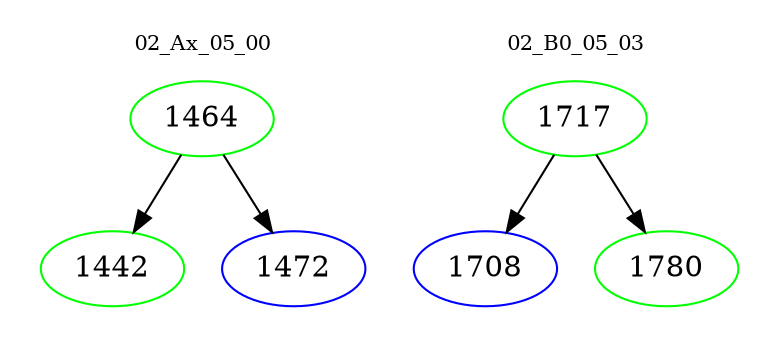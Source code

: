 digraph{
subgraph cluster_0 {
color = white
label = "02_Ax_05_00";
fontsize=10;
T0_1464 [label="1464", color="green"]
T0_1464 -> T0_1442 [color="black"]
T0_1442 [label="1442", color="green"]
T0_1464 -> T0_1472 [color="black"]
T0_1472 [label="1472", color="blue"]
}
subgraph cluster_1 {
color = white
label = "02_B0_05_03";
fontsize=10;
T1_1717 [label="1717", color="green"]
T1_1717 -> T1_1708 [color="black"]
T1_1708 [label="1708", color="blue"]
T1_1717 -> T1_1780 [color="black"]
T1_1780 [label="1780", color="green"]
}
}
